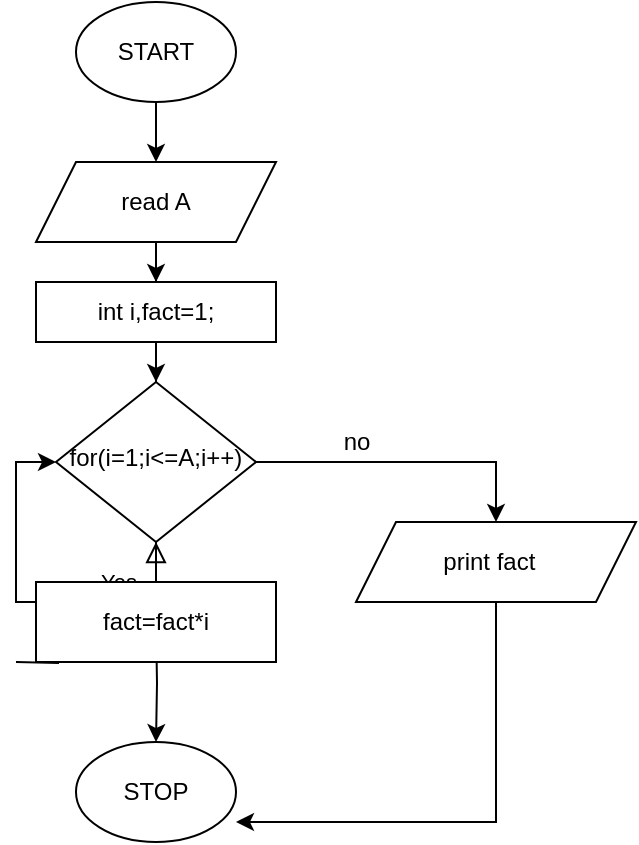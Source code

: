 <mxfile version="13.9.9" type="device"><diagram id="L-bKPHULPOrRdpUqLZrp" name="Page-1"><mxGraphModel dx="766" dy="526" grid="1" gridSize="10" guides="1" tooltips="1" connect="1" arrows="1" fold="1" page="1" pageScale="1" pageWidth="850" pageHeight="1100" math="0" shadow="0"><root><mxCell id="0"/><mxCell id="1" parent="0"/><mxCell id="jJULpY1ohgIdFMv7_erD-2" value="Yes" style="rounded=0;html=1;jettySize=auto;orthogonalLoop=1;fontSize=11;endArrow=block;endFill=0;endSize=8;strokeWidth=1;shadow=0;labelBackgroundColor=none;edgeStyle=orthogonalEdgeStyle;" edge="1" parent="1" source="jJULpY1ohgIdFMv7_erD-4"><mxGeometry y="20" relative="1" as="geometry"><mxPoint as="offset"/><mxPoint x="220" y="290" as="targetPoint"/></mxGeometry></mxCell><mxCell id="jJULpY1ohgIdFMv7_erD-3" style="edgeStyle=orthogonalEdgeStyle;rounded=0;orthogonalLoop=1;jettySize=auto;html=1;exitX=1;exitY=0.5;exitDx=0;exitDy=0;entryX=0.5;entryY=0;entryDx=0;entryDy=0;" edge="1" parent="1" source="jJULpY1ohgIdFMv7_erD-4" target="jJULpY1ohgIdFMv7_erD-11"><mxGeometry relative="1" as="geometry"/></mxCell><mxCell id="jJULpY1ohgIdFMv7_erD-4" value="for(i=1;i&amp;lt;=A;i++)" style="rhombus;whiteSpace=wrap;html=1;shadow=0;fontFamily=Helvetica;fontSize=12;align=center;strokeWidth=1;spacing=6;spacingTop=-4;" vertex="1" parent="1"><mxGeometry x="170" y="210" width="100" height="80" as="geometry"/></mxCell><mxCell id="jJULpY1ohgIdFMv7_erD-5" style="edgeStyle=orthogonalEdgeStyle;rounded=0;orthogonalLoop=1;jettySize=auto;html=1;entryX=0.5;entryY=0;entryDx=0;entryDy=0;" edge="1" parent="1" target="jJULpY1ohgIdFMv7_erD-8"><mxGeometry relative="1" as="geometry"><mxPoint x="220" y="330" as="sourcePoint"/></mxGeometry></mxCell><mxCell id="jJULpY1ohgIdFMv7_erD-6" style="edgeStyle=orthogonalEdgeStyle;rounded=0;orthogonalLoop=1;jettySize=auto;html=1;entryX=0.5;entryY=0;entryDx=0;entryDy=0;" edge="1" parent="1" source="jJULpY1ohgIdFMv7_erD-7"><mxGeometry relative="1" as="geometry"><mxPoint x="220" y="100" as="targetPoint"/></mxGeometry></mxCell><mxCell id="jJULpY1ohgIdFMv7_erD-7" value="START" style="ellipse;whiteSpace=wrap;html=1;" vertex="1" parent="1"><mxGeometry x="180" y="20" width="80" height="50" as="geometry"/></mxCell><mxCell id="jJULpY1ohgIdFMv7_erD-8" value="STOP" style="ellipse;whiteSpace=wrap;html=1;" vertex="1" parent="1"><mxGeometry x="180" y="390" width="80" height="50" as="geometry"/></mxCell><mxCell id="jJULpY1ohgIdFMv7_erD-15" style="edgeStyle=orthogonalEdgeStyle;rounded=0;orthogonalLoop=1;jettySize=auto;html=1;entryX=0.5;entryY=0;entryDx=0;entryDy=0;" edge="1" parent="1" source="jJULpY1ohgIdFMv7_erD-9" target="jJULpY1ohgIdFMv7_erD-14"><mxGeometry relative="1" as="geometry"/></mxCell><mxCell id="jJULpY1ohgIdFMv7_erD-9" value="&lt;span&gt;read A&lt;/span&gt;" style="shape=parallelogram;perimeter=parallelogramPerimeter;whiteSpace=wrap;html=1;fixedSize=1;" vertex="1" parent="1"><mxGeometry x="160" y="100" width="120" height="40" as="geometry"/></mxCell><mxCell id="jJULpY1ohgIdFMv7_erD-10" style="edgeStyle=orthogonalEdgeStyle;rounded=0;orthogonalLoop=1;jettySize=auto;html=1;exitX=0.5;exitY=1;exitDx=0;exitDy=0;entryX=1;entryY=0.8;entryDx=0;entryDy=0;entryPerimeter=0;" edge="1" parent="1" source="jJULpY1ohgIdFMv7_erD-11" target="jJULpY1ohgIdFMv7_erD-8"><mxGeometry relative="1" as="geometry"/></mxCell><mxCell id="jJULpY1ohgIdFMv7_erD-11" value="&lt;span&gt;print fact&amp;nbsp;&amp;nbsp;&lt;/span&gt;" style="shape=parallelogram;perimeter=parallelogramPerimeter;whiteSpace=wrap;html=1;fixedSize=1;" vertex="1" parent="1"><mxGeometry x="320" y="280" width="140" height="40" as="geometry"/></mxCell><mxCell id="jJULpY1ohgIdFMv7_erD-16" style="edgeStyle=orthogonalEdgeStyle;rounded=0;orthogonalLoop=1;jettySize=auto;html=1;exitX=0.5;exitY=1;exitDx=0;exitDy=0;" edge="1" parent="1" source="jJULpY1ohgIdFMv7_erD-14" target="jJULpY1ohgIdFMv7_erD-4"><mxGeometry relative="1" as="geometry"/></mxCell><mxCell id="jJULpY1ohgIdFMv7_erD-14" value="&lt;span&gt;int i,fact=1;&lt;/span&gt;" style="rounded=0;whiteSpace=wrap;html=1;" vertex="1" parent="1"><mxGeometry x="160" y="160" width="120" height="30" as="geometry"/></mxCell><mxCell id="jJULpY1ohgIdFMv7_erD-19" style="edgeStyle=orthogonalEdgeStyle;rounded=0;orthogonalLoop=1;jettySize=auto;html=1;entryX=0;entryY=0.5;entryDx=0;entryDy=0;" edge="1" parent="1" target="jJULpY1ohgIdFMv7_erD-4"><mxGeometry relative="1" as="geometry"><mxPoint x="150" y="350" as="sourcePoint"/></mxGeometry></mxCell><mxCell id="jJULpY1ohgIdFMv7_erD-17" value="fact=fact*i" style="rounded=0;whiteSpace=wrap;html=1;" vertex="1" parent="1"><mxGeometry x="160" y="310" width="120" height="40" as="geometry"/></mxCell><mxCell id="jJULpY1ohgIdFMv7_erD-20" value="no" style="text;html=1;align=center;verticalAlign=middle;resizable=0;points=[];autosize=1;" vertex="1" parent="1"><mxGeometry x="305" y="230" width="30" height="20" as="geometry"/></mxCell></root></mxGraphModel></diagram></mxfile>